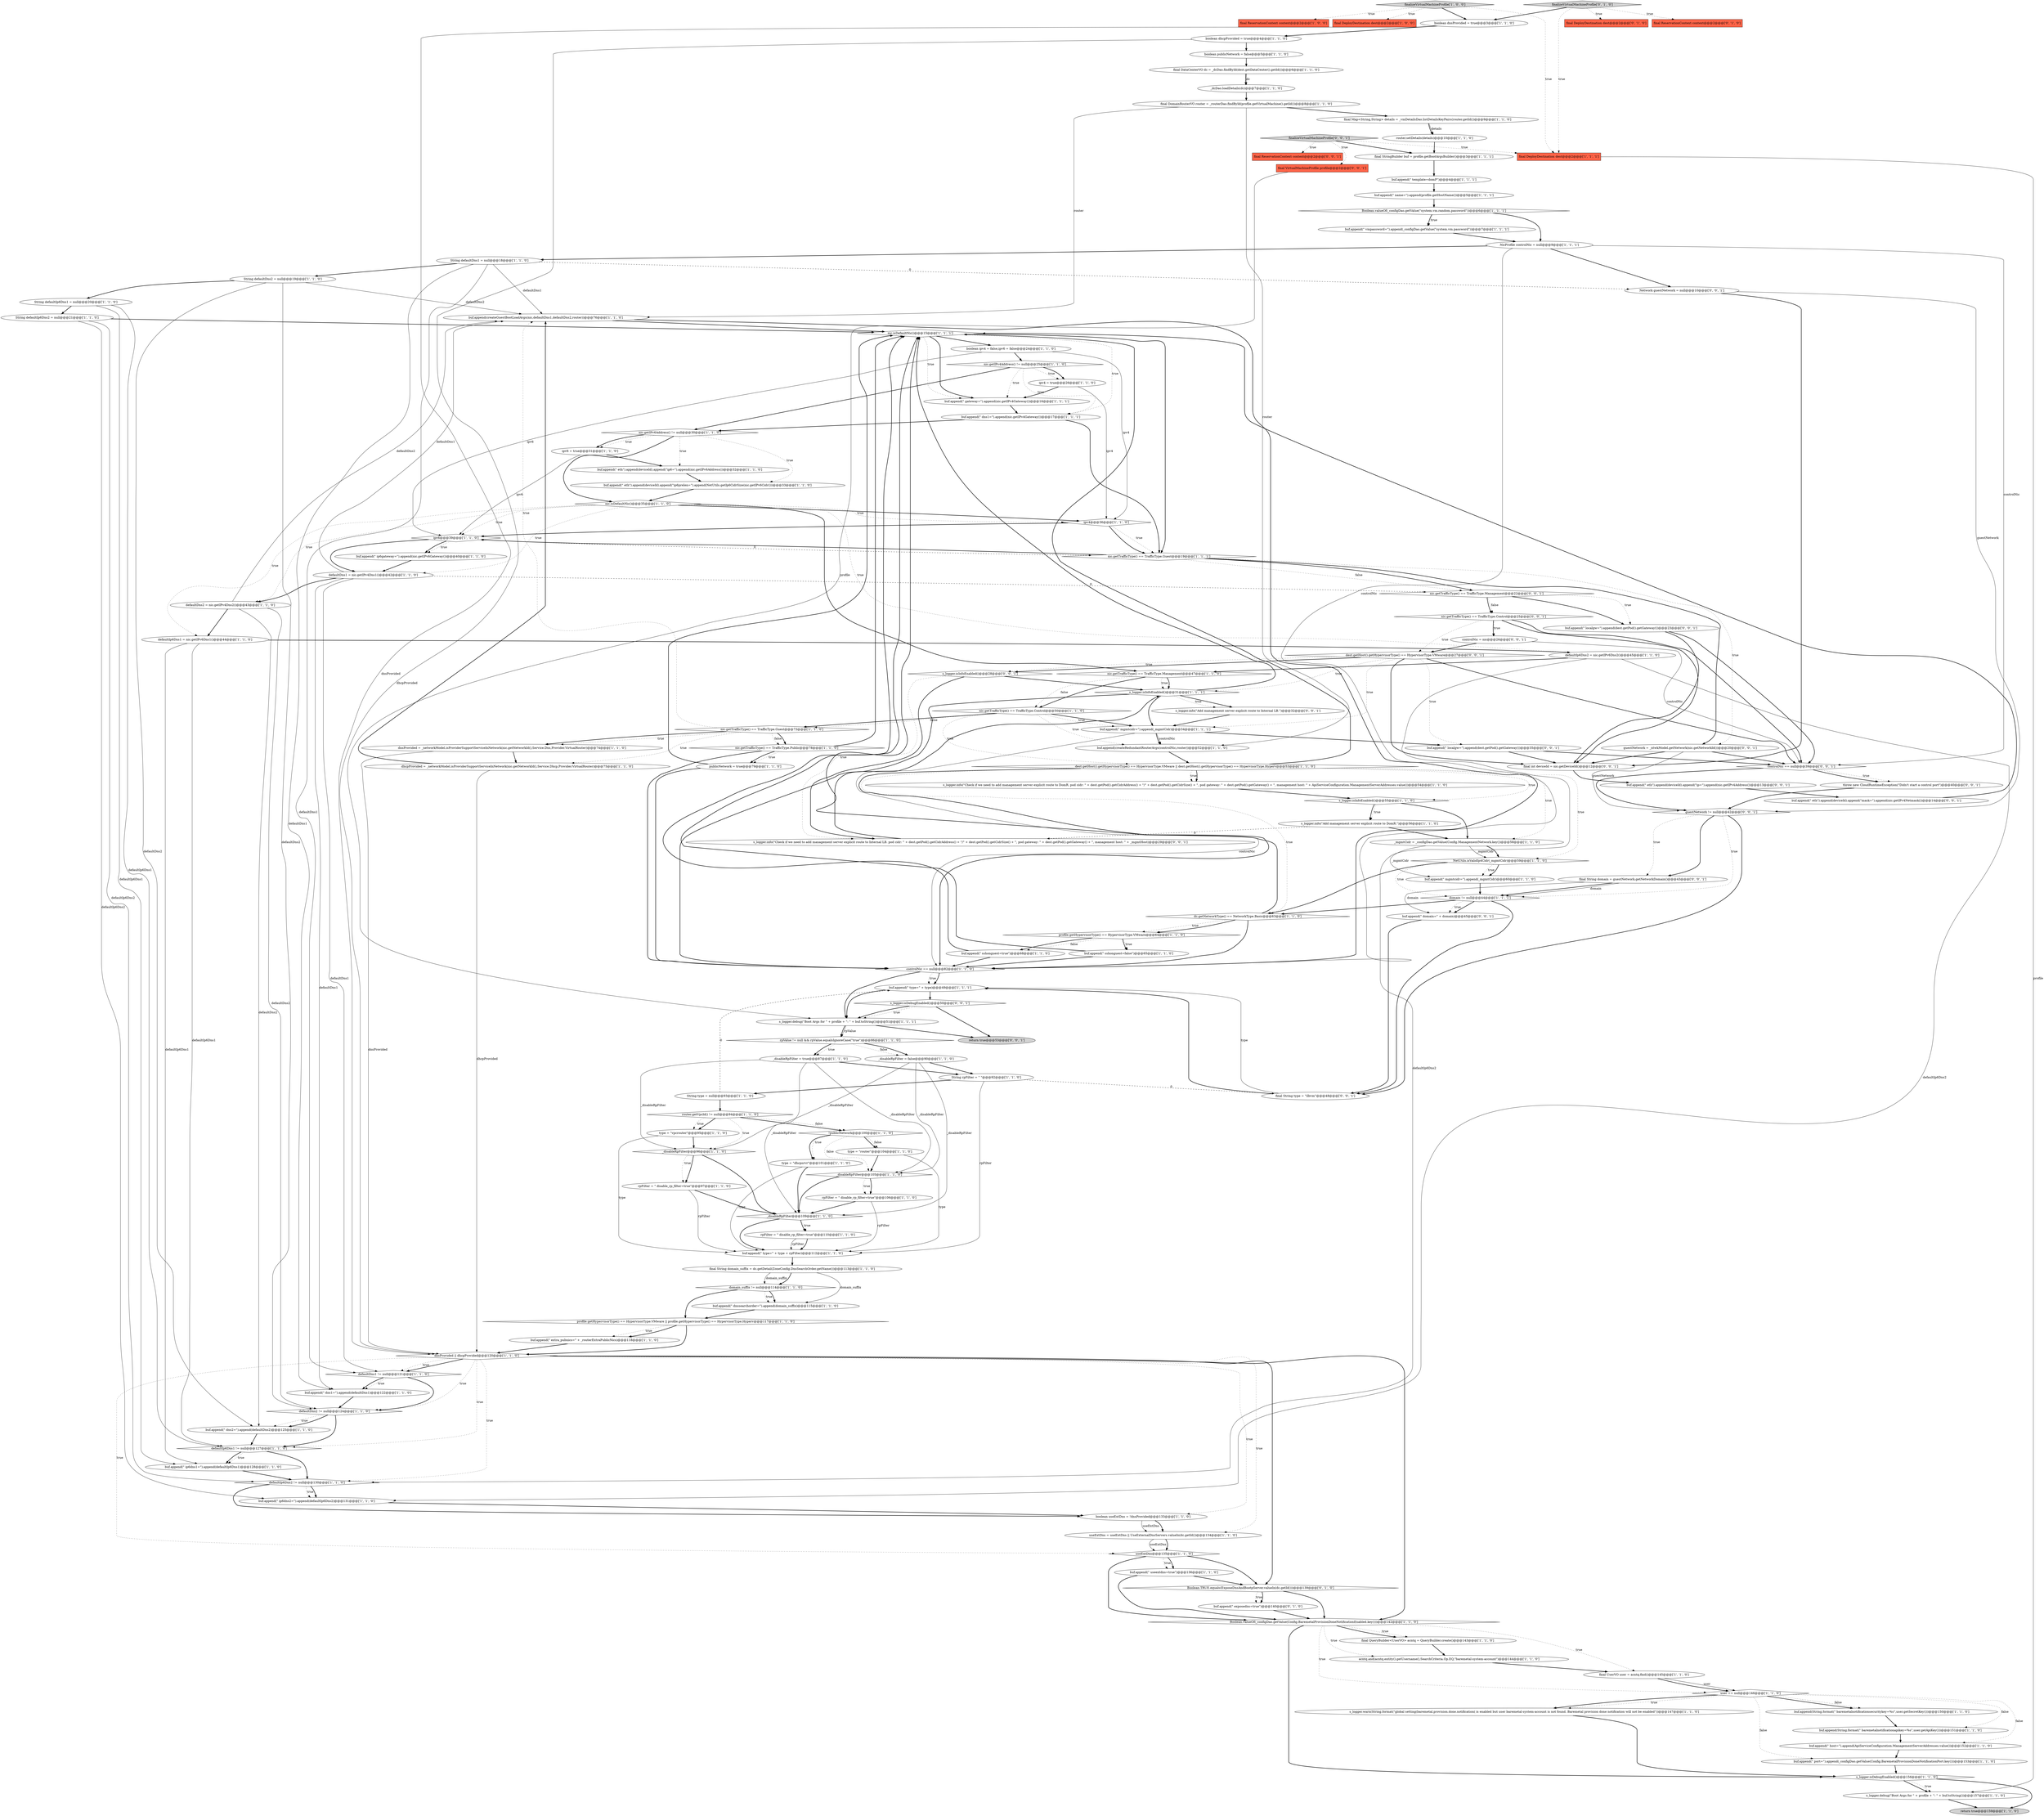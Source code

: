 digraph {
97 [style = filled, label = "type = \"vpcrouter\"@@@95@@@['1', '1', '0']", fillcolor = white, shape = ellipse image = "AAA0AAABBB1BBB"];
127 [style = filled, label = "final String domain = guestNetwork.getNetworkDomain()@@@43@@@['0', '0', '1']", fillcolor = white, shape = ellipse image = "AAA0AAABBB3BBB"];
30 [style = filled, label = "buf.append(\" dns2=\").append(defaultDns2)@@@125@@@['1', '1', '0']", fillcolor = white, shape = ellipse image = "AAA0AAABBB1BBB"];
81 [style = filled, label = "nic.isDefaultNic()@@@35@@@['1', '1', '0']", fillcolor = white, shape = diamond image = "AAA0AAABBB1BBB"];
74 [style = filled, label = "type = \"dhcpsrvr\"@@@101@@@['1', '1', '0']", fillcolor = white, shape = ellipse image = "AAA0AAABBB1BBB"];
67 [style = filled, label = "buf.append(\" dns1=\").append(defaultDns1)@@@122@@@['1', '1', '0']", fillcolor = white, shape = ellipse image = "AAA0AAABBB1BBB"];
129 [style = filled, label = "final VirtualMachineProfile profile@@@2@@@['0', '0', '1']", fillcolor = tomato, shape = box image = "AAA0AAABBB3BBB"];
46 [style = filled, label = "rpValue != null && rpValue.equalsIgnoreCase(\"true\")@@@86@@@['1', '1', '0']", fillcolor = white, shape = diamond image = "AAA0AAABBB1BBB"];
33 [style = filled, label = "_disableRpFilter@@@105@@@['1', '1', '0']", fillcolor = white, shape = diamond image = "AAA0AAABBB1BBB"];
86 [style = filled, label = "defaultDns2 = nic.getIPv4Dns2()@@@43@@@['1', '1', '0']", fillcolor = white, shape = ellipse image = "AAA0AAABBB1BBB"];
73 [style = filled, label = "boolean ipv4 = false,ipv6 = false@@@24@@@['1', '1', '0']", fillcolor = white, shape = ellipse image = "AAA0AAABBB1BBB"];
85 [style = filled, label = "useExtDns = useExtDns || UseExternalDnsServers.valueIn(dc.getId())@@@134@@@['1', '1', '0']", fillcolor = white, shape = ellipse image = "AAA0AAABBB1BBB"];
92 [style = filled, label = "useExtDns@@@135@@@['1', '1', '0']", fillcolor = white, shape = diamond image = "AAA0AAABBB1BBB"];
107 [style = filled, label = "defaultIp6Dns1 = nic.getIPv6Dns1()@@@44@@@['1', '1', '0']", fillcolor = white, shape = ellipse image = "AAA0AAABBB1BBB"];
88 [style = filled, label = "nic.getTrafficType() == TrafficType.Public@@@78@@@['1', '1', '0']", fillcolor = white, shape = diamond image = "AAA0AAABBB1BBB"];
128 [style = filled, label = "buf.append(\" eth\").append(deviceId).append(\"mask=\").append(nic.getIPv4Netmask())@@@14@@@['0', '0', '1']", fillcolor = white, shape = ellipse image = "AAA0AAABBB3BBB"];
36 [style = filled, label = "profile.getHypervisorType() == HypervisorType.VMware@@@64@@@['1', '1', '0']", fillcolor = white, shape = diamond image = "AAA0AAABBB1BBB"];
115 [style = filled, label = "final DeployDestination dest@@@2@@@['0', '1', '0']", fillcolor = tomato, shape = box image = "AAA0AAABBB2BBB"];
79 [style = filled, label = "user == null@@@146@@@['1', '1', '0']", fillcolor = white, shape = diamond image = "AAA0AAABBB1BBB"];
87 [style = filled, label = "controlNic == null@@@82@@@['1', '1', '0']", fillcolor = white, shape = diamond image = "AAA0AAABBB1BBB"];
48 [style = filled, label = "final UserVO user = acntq.find()@@@145@@@['1', '1', '0']", fillcolor = white, shape = ellipse image = "AAA0AAABBB1BBB"];
82 [style = filled, label = "String defaultDns1 = null@@@18@@@['1', '1', '0']", fillcolor = white, shape = ellipse image = "AAA0AAABBB1BBB"];
144 [style = filled, label = "guestNetwork = _ntwkModel.getNetwork(nic.getNetworkId())@@@20@@@['0', '0', '1']", fillcolor = white, shape = ellipse image = "AAA0AAABBB3BBB"];
101 [style = filled, label = "s_logger.isInfoEnabled()@@@31@@@['1', '1', '1']", fillcolor = white, shape = diamond image = "AAA0AAABBB1BBB"];
31 [style = filled, label = "finalizeVirtualMachineProfile['1', '0', '0']", fillcolor = lightgray, shape = diamond image = "AAA0AAABBB1BBB"];
15 [style = filled, label = "dhcpProvided = _networkModel.isProviderSupportServiceInNetwork(nic.getNetworkId(),Service.Dhcp,Provider.VirtualRouter)@@@75@@@['1', '1', '0']", fillcolor = white, shape = ellipse image = "AAA0AAABBB1BBB"];
13 [style = filled, label = "String rpFilter = \" \"@@@92@@@['1', '1', '0']", fillcolor = white, shape = ellipse image = "AAA0AAABBB1BBB"];
135 [style = filled, label = "return true@@@53@@@['0', '0', '1']", fillcolor = lightgray, shape = ellipse image = "AAA0AAABBB3BBB"];
126 [style = filled, label = "final String type = \"ilbvm\"@@@48@@@['0', '0', '1']", fillcolor = white, shape = ellipse image = "AAA0AAABBB3BBB"];
64 [style = filled, label = "nic.isDefaultNic()@@@15@@@['1', '1', '1']", fillcolor = white, shape = diamond image = "AAA0AAABBB1BBB"];
102 [style = filled, label = "router.getVpcId() != null@@@94@@@['1', '1', '0']", fillcolor = white, shape = diamond image = "AAA0AAABBB1BBB"];
125 [style = filled, label = "buf.append(\" domain=\" + domain)@@@45@@@['0', '0', '1']", fillcolor = white, shape = ellipse image = "AAA0AAABBB3BBB"];
47 [style = filled, label = "domain_suffix != null@@@114@@@['1', '1', '0']", fillcolor = white, shape = diamond image = "AAA0AAABBB1BBB"];
143 [style = filled, label = "finalizeVirtualMachineProfile['0', '0', '1']", fillcolor = lightgray, shape = diamond image = "AAA0AAABBB3BBB"];
14 [style = filled, label = "dc.getNetworkType() == NetworkType.Basic@@@63@@@['1', '1', '0']", fillcolor = white, shape = diamond image = "AAA0AAABBB1BBB"];
18 [style = filled, label = "buf.append(\" eth\").append(deviceId).append(\"ip6prelen=\").append(NetUtils.getIp6CidrSize(nic.getIPv6Cidr()))@@@33@@@['1', '1', '0']", fillcolor = white, shape = ellipse image = "AAA0AAABBB1BBB"];
25 [style = filled, label = "rpFilter = \" disable_rp_filter=true\"@@@110@@@['1', '1', '0']", fillcolor = white, shape = ellipse image = "AAA0AAABBB1BBB"];
139 [style = filled, label = "s_logger.isInfoEnabled()@@@28@@@['0', '0', '1']", fillcolor = white, shape = diamond image = "AAA0AAABBB3BBB"];
142 [style = filled, label = "s_logger.isDebugEnabled()@@@50@@@['0', '0', '1']", fillcolor = white, shape = diamond image = "AAA0AAABBB3BBB"];
71 [style = filled, label = "profile.getHypervisorType() == HypervisorType.VMware || profile.getHypervisorType() == HypervisorType.Hyperv@@@117@@@['1', '1', '0']", fillcolor = white, shape = diamond image = "AAA0AAABBB1BBB"];
34 [style = filled, label = "buf.append(\" port=\").append(_configDao.getValue(Config.BaremetalProvisionDoneNotificationPort.key()))@@@153@@@['1', '1', '0']", fillcolor = white, shape = ellipse image = "AAA0AAABBB1BBB"];
123 [style = filled, label = "guestNetwork != null@@@42@@@['0', '0', '1']", fillcolor = white, shape = diamond image = "AAA0AAABBB3BBB"];
8 [style = filled, label = "router.setDetails(details)@@@10@@@['1', '1', '0']", fillcolor = white, shape = ellipse image = "AAA0AAABBB1BBB"];
116 [style = filled, label = "buf.append(\" exposedns=true\")@@@140@@@['0', '1', '0']", fillcolor = white, shape = ellipse image = "AAA1AAABBB2BBB"];
93 [style = filled, label = "final DataCenterVO dc = _dcDao.findById(dest.getDataCenter().getId())@@@6@@@['1', '1', '0']", fillcolor = white, shape = ellipse image = "AAA0AAABBB1BBB"];
100 [style = filled, label = "buf.append(\" host=\").append(ApiServiceConfiguration.ManagementServerAddresses.value())@@@152@@@['1', '1', '0']", fillcolor = white, shape = ellipse image = "AAA0AAABBB1BBB"];
16 [style = filled, label = "defaultDns1 != null@@@121@@@['1', '1', '0']", fillcolor = white, shape = diamond image = "AAA0AAABBB1BBB"];
70 [style = filled, label = "final DeployDestination dest@@@2@@@['1', '0', '0']", fillcolor = tomato, shape = box image = "AAA0AAABBB1BBB"];
0 [style = filled, label = "s_logger.isDebugEnabled()@@@156@@@['1', '1', '0']", fillcolor = white, shape = diamond image = "AAA0AAABBB1BBB"];
122 [style = filled, label = "final ReservationContext context@@@2@@@['0', '0', '1']", fillcolor = tomato, shape = box image = "AAA0AAABBB3BBB"];
11 [style = filled, label = "Boolean.valueOf(_configDao.getValue(\"system.vm.random.password\"))@@@6@@@['1', '1', '1']", fillcolor = white, shape = diamond image = "AAA0AAABBB1BBB"];
76 [style = filled, label = "NicProfile controlNic = null@@@9@@@['1', '1', '1']", fillcolor = white, shape = ellipse image = "AAA0AAABBB1BBB"];
133 [style = filled, label = "buf.append(\" eth\").append(deviceId).append(\"ip=\").append(nic.getIPv4Address())@@@13@@@['0', '0', '1']", fillcolor = white, shape = ellipse image = "AAA0AAABBB3BBB"];
3 [style = filled, label = "buf.append(String.format(\" baremetalnotificationapikey=%s\",user.getApiKey()))@@@151@@@['1', '1', '0']", fillcolor = white, shape = ellipse image = "AAA0AAABBB1BBB"];
68 [style = filled, label = "buf.append(\" type=\" + type)@@@49@@@['1', '1', '1']", fillcolor = white, shape = ellipse image = "AAA0AAABBB1BBB"];
109 [style = filled, label = "final ReservationContext context@@@2@@@['1', '0', '0']", fillcolor = tomato, shape = box image = "AAA0AAABBB1BBB"];
42 [style = filled, label = "nic.getTrafficType() == TrafficType.Guest@@@19@@@['1', '1', '1']", fillcolor = white, shape = diamond image = "AAA0AAABBB1BBB"];
52 [style = filled, label = "buf.append(\" gateway=\").append(nic.getIPv4Gateway())@@@16@@@['1', '1', '1']", fillcolor = white, shape = ellipse image = "AAA0AAABBB1BBB"];
94 [style = filled, label = "buf.append(\" eth\").append(deviceId).append(\"ip6=\").append(nic.getIPv6Address())@@@32@@@['1', '1', '0']", fillcolor = white, shape = ellipse image = "AAA0AAABBB1BBB"];
61 [style = filled, label = "final Map<String,String> details = _vmDetailsDao.listDetailsKeyPairs(router.getId())@@@9@@@['1', '1', '0']", fillcolor = white, shape = ellipse image = "AAA0AAABBB1BBB"];
59 [style = filled, label = "buf.append(\" template=domP\")@@@4@@@['1', '1', '1']", fillcolor = white, shape = ellipse image = "AAA0AAABBB1BBB"];
91 [style = filled, label = "final StringBuilder buf = profile.getBootArgsBuilder()@@@3@@@['1', '1', '1']", fillcolor = white, shape = ellipse image = "AAA0AAABBB1BBB"];
1 [style = filled, label = "return true@@@159@@@['1', '1', '0']", fillcolor = lightgray, shape = ellipse image = "AAA0AAABBB1BBB"];
69 [style = filled, label = "s_logger.debug(\"Boot Args for \" + profile + \": \" + buf.toString())@@@51@@@['1', '1', '1']", fillcolor = white, shape = ellipse image = "AAA0AAABBB1BBB"];
39 [style = filled, label = "buf.append(\" ip6dns1=\").append(defaultIp6Dns1)@@@128@@@['1', '1', '0']", fillcolor = white, shape = ellipse image = "AAA0AAABBB1BBB"];
51 [style = filled, label = "nic.getTrafficType() == TrafficType.Guest@@@73@@@['1', '1', '0']", fillcolor = white, shape = diamond image = "AAA0AAABBB1BBB"];
83 [style = filled, label = "rpFilter = \" disable_rp_filter=true\"@@@97@@@['1', '1', '0']", fillcolor = white, shape = ellipse image = "AAA0AAABBB1BBB"];
19 [style = filled, label = "buf.append(\" mgmtcidr=\").append(_mgmtCidr)@@@60@@@['1', '1', '0']", fillcolor = white, shape = ellipse image = "AAA0AAABBB1BBB"];
9 [style = filled, label = "buf.append(createGuestBootLoadArgs(nic,defaultDns1,defaultDns2,router))@@@76@@@['1', '1', '0']", fillcolor = white, shape = ellipse image = "AAA0AAABBB1BBB"];
37 [style = filled, label = "_dcDao.loadDetails(dc)@@@7@@@['1', '1', '0']", fillcolor = white, shape = ellipse image = "AAA0AAABBB1BBB"];
57 [style = filled, label = "nic.getIPv6Address() != null@@@30@@@['1', '1', '0']", fillcolor = white, shape = diamond image = "AAA0AAABBB1BBB"];
131 [style = filled, label = "final int deviceId = nic.getDeviceId()@@@12@@@['0', '0', '1']", fillcolor = white, shape = ellipse image = "AAA0AAABBB3BBB"];
84 [style = filled, label = "buf.append(\" type=\" + type + rpFilter)@@@112@@@['1', '1', '0']", fillcolor = white, shape = ellipse image = "AAA0AAABBB1BBB"];
119 [style = filled, label = "finalizeVirtualMachineProfile['0', '1', '0']", fillcolor = lightgray, shape = diamond image = "AAA0AAABBB2BBB"];
63 [style = filled, label = "buf.append(createRedundantRouterArgs(controlNic,router))@@@52@@@['1', '1', '0']", fillcolor = white, shape = ellipse image = "AAA0AAABBB1BBB"];
58 [style = filled, label = "NetUtils.isValidIp4Cidr(_mgmtCidr)@@@59@@@['1', '1', '0']", fillcolor = white, shape = diamond image = "AAA0AAABBB1BBB"];
23 [style = filled, label = "String defaultIp6Dns1 = null@@@20@@@['1', '1', '0']", fillcolor = white, shape = ellipse image = "AAA0AAABBB1BBB"];
49 [style = filled, label = "dnsProvided = _networkModel.isProviderSupportServiceInNetwork(nic.getNetworkId(),Service.Dns,Provider.VirtualRouter)@@@74@@@['1', '1', '0']", fillcolor = white, shape = ellipse image = "AAA0AAABBB1BBB"];
2 [style = filled, label = "ipv4 = true@@@26@@@['1', '1', '0']", fillcolor = white, shape = ellipse image = "AAA0AAABBB1BBB"];
99 [style = filled, label = "boolean dhcpProvided = true@@@4@@@['1', '1', '0']", fillcolor = white, shape = ellipse image = "AAA0AAABBB1BBB"];
111 [style = filled, label = "final String domain_suffix = dc.getDetail(ZoneConfig.DnsSearchOrder.getName())@@@113@@@['1', '1', '0']", fillcolor = white, shape = ellipse image = "AAA0AAABBB1BBB"];
55 [style = filled, label = "defaultDns1 = nic.getIPv4Dns1()@@@42@@@['1', '1', '0']", fillcolor = white, shape = ellipse image = "AAA0AAABBB1BBB"];
12 [style = filled, label = "buf.append(\" dns1=\").append(nic.getIPv4Gateway())@@@17@@@['1', '1', '1']", fillcolor = white, shape = ellipse image = "AAA0AAABBB1BBB"];
29 [style = filled, label = "dnsProvided || dhcpProvided@@@120@@@['1', '1', '0']", fillcolor = white, shape = diamond image = "AAA0AAABBB1BBB"];
40 [style = filled, label = "defaultDns2 != null@@@124@@@['1', '1', '0']", fillcolor = white, shape = diamond image = "AAA0AAABBB1BBB"];
140 [style = filled, label = "buf.append(\" localgw=\").append(dest.getPod().getGateway())@@@35@@@['0', '0', '1']", fillcolor = white, shape = ellipse image = "AAA0AAABBB3BBB"];
7 [style = filled, label = "nic.getTrafficType() == TrafficType.Management@@@47@@@['1', '1', '0']", fillcolor = white, shape = diamond image = "AAA0AAABBB1BBB"];
66 [style = filled, label = "ipv6@@@39@@@['1', '1', '0']", fillcolor = white, shape = diamond image = "AAA0AAABBB1BBB"];
22 [style = filled, label = "boolean dnsProvided = true@@@3@@@['1', '1', '0']", fillcolor = white, shape = ellipse image = "AAA0AAABBB1BBB"];
103 [style = filled, label = "buf.append(\" name=\").append(profile.getHostName())@@@5@@@['1', '1', '1']", fillcolor = white, shape = ellipse image = "AAA0AAABBB1BBB"];
54 [style = filled, label = "buf.append(\" dnssearchorder=\").append(domain_suffix)@@@115@@@['1', '1', '0']", fillcolor = white, shape = ellipse image = "AAA0AAABBB1BBB"];
110 [style = filled, label = "final DeployDestination dest@@@2@@@['1', '1', '1']", fillcolor = tomato, shape = box image = "AAA0AAABBB1BBB"];
114 [style = filled, label = "acntq.and(acntq.entity().getUsername(),SearchCriteria.Op.EQ,\"baremetal-system-account\")@@@144@@@['1', '1', '0']", fillcolor = white, shape = ellipse image = "AAA0AAABBB1BBB"];
80 [style = filled, label = "defaultIp6Dns2 = nic.getIPv6Dns2()@@@45@@@['1', '1', '0']", fillcolor = white, shape = ellipse image = "AAA0AAABBB1BBB"];
132 [style = filled, label = "s_logger.info(\"Check if we need to add management server explicit route to Internal LB. pod cidr: \" + dest.getPod().getCidrAddress() + \"/\" + dest.getPod().getCidrSize() + \", pod gateway: \" + dest.getPod().getGateway() + \", management host: \" + _mgmtHost)@@@29@@@['0', '0', '1']", fillcolor = white, shape = ellipse image = "AAA0AAABBB3BBB"];
6 [style = filled, label = "s_logger.debug(\"Boot Args for \" + profile + \": \" + buf.toString())@@@157@@@['1', '1', '0']", fillcolor = white, shape = ellipse image = "AAA0AAABBB1BBB"];
45 [style = filled, label = "buf.append(\" extra_pubnics=\" + _routerExtraPublicNics)@@@118@@@['1', '1', '0']", fillcolor = white, shape = ellipse image = "AAA0AAABBB1BBB"];
138 [style = filled, label = "throw new CloudRuntimeException(\"Didn't start a control port\")@@@40@@@['0', '0', '1']", fillcolor = white, shape = ellipse image = "AAA0AAABBB3BBB"];
120 [style = filled, label = "buf.append(\" localgw=\").append(dest.getPod().getGateway())@@@23@@@['0', '0', '1']", fillcolor = white, shape = ellipse image = "AAA0AAABBB3BBB"];
124 [style = filled, label = "controlNic == null@@@39@@@['0', '0', '1']", fillcolor = white, shape = diamond image = "AAA0AAABBB3BBB"];
112 [style = filled, label = "s_logger.isInfoEnabled()@@@55@@@['1', '1', '0']", fillcolor = white, shape = diamond image = "AAA0AAABBB1BBB"];
53 [style = filled, label = "String type = null@@@93@@@['1', '1', '0']", fillcolor = white, shape = ellipse image = "AAA0AAABBB1BBB"];
90 [style = filled, label = "final QueryBuilder<UserVO> acntq = QueryBuilder.create()@@@143@@@['1', '1', '0']", fillcolor = white, shape = ellipse image = "AAA0AAABBB1BBB"];
28 [style = filled, label = "nic.getIPv4Address() != null@@@25@@@['1', '1', '0']", fillcolor = white, shape = diamond image = "AAA0AAABBB1BBB"];
104 [style = filled, label = "s_logger.info(\"Check if we need to add management server explicit route to DomR. pod cidr: \" + dest.getPod().getCidrAddress() + \"/\" + dest.getPod().getCidrSize() + \", pod gateway: \" + dest.getPod().getGateway() + \", management host: \" + ApiServiceConfiguration.ManagementServerAddresses.value())@@@54@@@['1', '1', '0']", fillcolor = white, shape = ellipse image = "AAA0AAABBB1BBB"];
43 [style = filled, label = "ipv6 = true@@@31@@@['1', '1', '0']", fillcolor = white, shape = ellipse image = "AAA0AAABBB1BBB"];
89 [style = filled, label = "buf.append(\" mgmtcidr=\").append(_mgmtCidr)@@@34@@@['1', '1', '1']", fillcolor = white, shape = ellipse image = "AAA0AAABBB1BBB"];
24 [style = filled, label = "_disableRpFilter = true@@@87@@@['1', '1', '0']", fillcolor = white, shape = ellipse image = "AAA0AAABBB1BBB"];
72 [style = filled, label = "buf.append(\" sshonguest=false\")@@@65@@@['1', '1', '0']", fillcolor = white, shape = ellipse image = "AAA0AAABBB1BBB"];
44 [style = filled, label = "_disableRpFilter@@@96@@@['1', '1', '0']", fillcolor = white, shape = diamond image = "AAA0AAABBB1BBB"];
106 [style = filled, label = "_disableRpFilter@@@109@@@['1', '1', '0']", fillcolor = white, shape = diamond image = "AAA0AAABBB1BBB"];
60 [style = filled, label = "buf.append(\" ip6dns2=\").append(defaultIp6Dns2)@@@131@@@['1', '1', '0']", fillcolor = white, shape = ellipse image = "AAA0AAABBB1BBB"];
10 [style = filled, label = "boolean publicNetwork = false@@@5@@@['1', '1', '0']", fillcolor = white, shape = ellipse image = "AAA0AAABBB1BBB"];
77 [style = filled, label = "boolean useExtDns = !dnsProvided@@@133@@@['1', '1', '0']", fillcolor = white, shape = ellipse image = "AAA0AAABBB1BBB"];
121 [style = filled, label = "s_logger.info(\"Add management server explicit route to Internal LB.\")@@@32@@@['0', '0', '1']", fillcolor = white, shape = ellipse image = "AAA0AAABBB3BBB"];
50 [style = filled, label = "s_logger.warn(String.format(\"global setting(baremetal.provision.done.notification( is enabled but user baremetal-system-account is not found. Baremetal provision done notification will not be enabled\"))@@@147@@@['1', '1', '0']", fillcolor = white, shape = ellipse image = "AAA0AAABBB1BBB"];
95 [style = filled, label = "nic.getTrafficType() == TrafficType.Control@@@50@@@['1', '1', '0']", fillcolor = white, shape = diamond image = "AAA0AAABBB1BBB"];
21 [style = filled, label = "_mgmtCidr = _configDao.getValue(Config.ManagementNetwork.key())@@@58@@@['1', '1', '0']", fillcolor = white, shape = ellipse image = "AAA0AAABBB1BBB"];
108 [style = filled, label = "String defaultDns2 = null@@@19@@@['1', '1', '0']", fillcolor = white, shape = ellipse image = "AAA0AAABBB1BBB"];
62 [style = filled, label = "publicNetwork = true@@@79@@@['1', '1', '0']", fillcolor = white, shape = ellipse image = "AAA0AAABBB1BBB"];
75 [style = filled, label = "!publicNetwork@@@100@@@['1', '1', '0']", fillcolor = white, shape = diamond image = "AAA0AAABBB1BBB"];
41 [style = filled, label = "buf.append(\" vmpassword=\").append(_configDao.getValue(\"system.vm.password\"))@@@7@@@['1', '1', '1']", fillcolor = white, shape = ellipse image = "AAA0AAABBB1BBB"];
96 [style = filled, label = "dest.getHost().getHypervisorType() == HypervisorType.VMware || dest.getHost().getHypervisorType() == HypervisorType.Hyperv@@@53@@@['1', '1', '0']", fillcolor = white, shape = diamond image = "AAA0AAABBB1BBB"];
35 [style = filled, label = "domain != null@@@44@@@['1', '1', '1']", fillcolor = white, shape = diamond image = "AAA0AAABBB1BBB"];
137 [style = filled, label = "dest.getHost().getHypervisorType() == HypervisorType.VMware@@@27@@@['0', '0', '1']", fillcolor = white, shape = diamond image = "AAA0AAABBB3BBB"];
113 [style = filled, label = "_disableRpFilter = false@@@90@@@['1', '1', '0']", fillcolor = white, shape = ellipse image = "AAA0AAABBB1BBB"];
27 [style = filled, label = "String defaultIp6Dns2 = null@@@21@@@['1', '1', '0']", fillcolor = white, shape = ellipse image = "AAA0AAABBB1BBB"];
38 [style = filled, label = "type = \"router\"@@@104@@@['1', '1', '0']", fillcolor = white, shape = ellipse image = "AAA0AAABBB1BBB"];
78 [style = filled, label = "defaultIp6Dns2 != null@@@130@@@['1', '1', '0']", fillcolor = white, shape = diamond image = "AAA0AAABBB1BBB"];
4 [style = filled, label = "s_logger.info(\"Add management server explicit route to DomR.\")@@@56@@@['1', '1', '0']", fillcolor = white, shape = ellipse image = "AAA0AAABBB1BBB"];
32 [style = filled, label = "defaultIp6Dns1 != null@@@127@@@['1', '1', '0']", fillcolor = white, shape = diamond image = "AAA0AAABBB1BBB"];
134 [style = filled, label = "controlNic = nic@@@26@@@['0', '0', '1']", fillcolor = white, shape = ellipse image = "AAA0AAABBB3BBB"];
117 [style = filled, label = "final ReservationContext context@@@2@@@['0', '1', '0']", fillcolor = tomato, shape = box image = "AAA0AAABBB2BBB"];
141 [style = filled, label = "Network guestNetwork = null@@@10@@@['0', '0', '1']", fillcolor = white, shape = ellipse image = "AAA0AAABBB3BBB"];
118 [style = filled, label = "Boolean.TRUE.equals(ExposeDnsAndBootpServer.valueIn(dc.getId()))@@@139@@@['0', '1', '0']", fillcolor = white, shape = diamond image = "AAA1AAABBB2BBB"];
5 [style = filled, label = "buf.append(\" sshonguest=true\")@@@68@@@['1', '1', '0']", fillcolor = white, shape = ellipse image = "AAA0AAABBB1BBB"];
65 [style = filled, label = "ipv4@@@36@@@['1', '1', '0']", fillcolor = white, shape = diamond image = "AAA0AAABBB1BBB"];
26 [style = filled, label = "buf.append(\" useextdns=true\")@@@136@@@['1', '1', '0']", fillcolor = white, shape = ellipse image = "AAA0AAABBB1BBB"];
136 [style = filled, label = "nic.getTrafficType() == TrafficType.Control@@@25@@@['0', '0', '1']", fillcolor = white, shape = diamond image = "AAA0AAABBB3BBB"];
98 [style = filled, label = "Boolean.valueOf(_configDao.getValue(Config.BaremetalProvisionDoneNotificationEnabled.key()))@@@142@@@['1', '1', '0']", fillcolor = white, shape = diamond image = "AAA0AAABBB1BBB"];
17 [style = filled, label = "final DomainRouterVO router = _routerDao.findById(profile.getVirtualMachine().getId())@@@8@@@['1', '1', '0']", fillcolor = white, shape = ellipse image = "AAA0AAABBB1BBB"];
56 [style = filled, label = "buf.append(String.format(\" baremetalnotificationsecuritykey=%s\",user.getSecretKey()))@@@150@@@['1', '1', '0']", fillcolor = white, shape = ellipse image = "AAA0AAABBB1BBB"];
105 [style = filled, label = "buf.append(\" ip6gateway=\").append(nic.getIPv6Gateway())@@@40@@@['1', '1', '0']", fillcolor = white, shape = ellipse image = "AAA0AAABBB1BBB"];
130 [style = filled, label = "nic.getTrafficType() == TrafficType.Management@@@22@@@['0', '0', '1']", fillcolor = white, shape = diamond image = "AAA0AAABBB3BBB"];
20 [style = filled, label = "rpFilter = \" disable_rp_filter=true\"@@@106@@@['1', '1', '0']", fillcolor = white, shape = ellipse image = "AAA0AAABBB1BBB"];
50->0 [style = bold, label=""];
36->72 [style = bold, label=""];
29->32 [style = dotted, label="true"];
25->84 [style = bold, label=""];
49->29 [style = solid, label="dnsProvided"];
106->84 [style = bold, label=""];
98->0 [style = bold, label=""];
81->66 [style = dotted, label="true"];
95->89 [style = bold, label=""];
54->71 [style = bold, label=""];
8->91 [style = bold, label=""];
130->120 [style = dotted, label="true"];
101->121 [style = bold, label=""];
28->12 [style = dotted, label="true"];
55->67 [style = solid, label="defaultDns1"];
3->100 [style = bold, label=""];
127->125 [style = solid, label="domain"];
64->52 [style = bold, label=""];
58->19 [style = dotted, label="true"];
107->32 [style = solid, label="defaultIp6Dns1"];
139->132 [style = dotted, label="true"];
87->68 [style = bold, label=""];
31->110 [style = dotted, label="true"];
101->89 [style = bold, label=""];
27->60 [style = solid, label="defaultIp6Dns2"];
55->130 [style = dashed, label="0"];
46->113 [style = dotted, label="false"];
136->124 [style = bold, label=""];
71->29 [style = bold, label=""];
31->22 [style = bold, label=""];
33->20 [style = bold, label=""];
85->92 [style = bold, label=""];
74->106 [style = bold, label=""];
28->52 [style = dotted, label="true"];
36->72 [style = dotted, label="true"];
51->15 [style = dotted, label="true"];
38->84 [style = solid, label="type"];
23->32 [style = solid, label="defaultIp6Dns1"];
82->9 [style = solid, label="defaultDns1"];
29->92 [style = dotted, label="true"];
58->19 [style = bold, label=""];
35->126 [style = bold, label=""];
44->83 [style = dotted, label="true"];
80->60 [style = solid, label="defaultIp6Dns2"];
18->81 [style = bold, label=""];
67->40 [style = bold, label=""];
136->134 [style = dotted, label="true"];
11->41 [style = dotted, label="true"];
95->51 [style = bold, label=""];
76->141 [style = bold, label=""];
19->35 [style = bold, label=""];
88->62 [style = dotted, label="true"];
99->29 [style = solid, label="dhcpProvided"];
5->64 [style = bold, label=""];
136->131 [style = bold, label=""];
98->48 [style = dotted, label="true"];
31->70 [style = dotted, label="true"];
101->87 [style = bold, label=""];
102->75 [style = bold, label=""];
94->18 [style = bold, label=""];
28->2 [style = dotted, label="true"];
141->131 [style = bold, label=""];
121->89 [style = bold, label=""];
36->5 [style = dotted, label="false"];
82->16 [style = solid, label="defaultDns1"];
29->98 [style = bold, label=""];
81->86 [style = dotted, label="true"];
82->67 [style = solid, label="defaultDns1"];
131->133 [style = bold, label=""];
69->135 [style = bold, label=""];
6->1 [style = bold, label=""];
28->2 [style = bold, label=""];
26->118 [style = bold, label=""];
134->124 [style = solid, label="controlNic"];
7->95 [style = bold, label=""];
35->125 [style = bold, label=""];
126->68 [style = solid, label="type"];
58->35 [style = dotted, label="true"];
88->62 [style = bold, label=""];
78->77 [style = bold, label=""];
51->88 [style = dotted, label="false"];
24->106 [style = solid, label="_disableRpFilter"];
102->97 [style = bold, label=""];
139->101 [style = bold, label=""];
58->14 [style = bold, label=""];
0->1 [style = bold, label=""];
92->26 [style = dotted, label="true"];
143->110 [style = dotted, label="true"];
124->123 [style = bold, label=""];
92->26 [style = bold, label=""];
108->9 [style = solid, label="defaultDns2"];
96->58 [style = dotted, label="true"];
89->87 [style = solid, label="controlNic"];
32->78 [style = bold, label=""];
80->78 [style = solid, label="defaultIp6Dns2"];
143->122 [style = dotted, label="true"];
144->123 [style = solid, label="guestNetwork"];
123->126 [style = bold, label=""];
53->68 [style = dashed, label="0"];
118->116 [style = dotted, label="true"];
16->67 [style = dotted, label="true"];
96->112 [style = dotted, label="true"];
64->12 [style = dotted, label="true"];
10->93 [style = bold, label=""];
9->87 [style = bold, label=""];
24->13 [style = bold, label=""];
0->6 [style = dotted, label="true"];
14->64 [style = bold, label=""];
107->39 [style = solid, label="defaultIp6Dns1"];
87->69 [style = bold, label=""];
136->134 [style = bold, label=""];
79->56 [style = bold, label=""];
98->90 [style = dotted, label="true"];
126->68 [style = bold, label=""];
137->139 [style = bold, label=""];
81->65 [style = bold, label=""];
83->84 [style = solid, label="rpFilter"];
61->8 [style = bold, label=""];
124->138 [style = dotted, label="true"];
85->92 [style = solid, label="useExtDns"];
42->144 [style = bold, label=""];
113->106 [style = solid, label="_disableRpFilter"];
130->136 [style = dotted, label="false"];
111->47 [style = solid, label="domain_suffix"];
65->42 [style = bold, label=""];
4->21 [style = bold, label=""];
140->131 [style = bold, label=""];
66->105 [style = dotted, label="true"];
105->55 [style = bold, label=""];
40->32 [style = bold, label=""];
86->30 [style = solid, label="defaultDns2"];
16->40 [style = bold, label=""];
15->9 [style = bold, label=""];
44->106 [style = bold, label=""];
95->51 [style = dotted, label="false"];
16->67 [style = bold, label=""];
75->74 [style = dotted, label="true"];
29->77 [style = dotted, label="true"];
98->79 [style = dotted, label="true"];
137->124 [style = bold, label=""];
144->124 [style = bold, label=""];
42->130 [style = dotted, label="false"];
20->84 [style = solid, label="rpFilter"];
89->63 [style = solid, label="controlNic"];
51->88 [style = bold, label=""];
90->114 [style = bold, label=""];
76->87 [style = solid, label="controlNic"];
108->23 [style = bold, label=""];
55->9 [style = solid, label="defaultDns1"];
102->44 [style = dotted, label="true"];
43->66 [style = solid, label="ipv6"];
98->114 [style = dotted, label="true"];
66->42 [style = dashed, label="0"];
9->64 [style = bold, label=""];
114->48 [style = bold, label=""];
75->33 [style = dotted, label="false"];
55->86 [style = bold, label=""];
111->54 [style = solid, label="domain_suffix"];
134->137 [style = bold, label=""];
23->39 [style = solid, label="defaultIp6Dns1"];
78->60 [style = dotted, label="true"];
83->106 [style = bold, label=""];
7->101 [style = bold, label=""];
29->16 [style = bold, label=""];
101->64 [style = bold, label=""];
47->54 [style = dotted, label="true"];
95->63 [style = dotted, label="true"];
142->69 [style = dotted, label="true"];
118->98 [style = bold, label=""];
127->35 [style = bold, label=""];
71->45 [style = dotted, label="true"];
57->43 [style = bold, label=""];
29->85 [style = dotted, label="true"];
72->87 [style = bold, label=""];
55->16 [style = solid, label="defaultDns1"];
13->126 [style = dashed, label="0"];
64->52 [style = dotted, label="true"];
89->63 [style = bold, label=""];
97->44 [style = bold, label=""];
64->73 [style = bold, label=""];
93->37 [style = bold, label=""];
17->61 [style = bold, label=""];
34->0 [style = bold, label=""];
130->120 [style = bold, label=""];
81->7 [style = bold, label=""];
21->58 [style = solid, label="_mgmtCidr"];
68->142 [style = bold, label=""];
65->42 [style = dotted, label="true"];
51->49 [style = dotted, label="true"];
127->35 [style = solid, label="domain"];
80->7 [style = bold, label=""];
124->138 [style = bold, label=""];
49->15 [style = bold, label=""];
79->100 [style = dotted, label="false"];
79->3 [style = dotted, label="false"];
5->87 [style = bold, label=""];
98->90 [style = bold, label=""];
4->132 [style = dashed, label="0"];
113->33 [style = solid, label="_disableRpFilter"];
69->46 [style = solid, label="rpValue"];
96->104 [style = dotted, label="true"];
71->45 [style = bold, label=""];
86->107 [style = bold, label=""];
20->106 [style = bold, label=""];
138->123 [style = bold, label=""];
37->17 [style = bold, label=""];
123->35 [style = dotted, label="true"];
7->101 [style = dotted, label="true"];
24->44 [style = solid, label="_disableRpFilter"];
82->141 [style = dashed, label="0"];
51->49 [style = bold, label=""];
61->8 [style = solid, label="details"];
120->124 [style = bold, label=""];
95->96 [style = dotted, label="true"];
33->20 [style = dotted, label="true"];
112->4 [style = bold, label=""];
119->117 [style = dotted, label="true"];
14->36 [style = dotted, label="true"];
111->47 [style = bold, label=""];
21->19 [style = solid, label="_mgmtCidr"];
28->57 [style = bold, label=""];
99->10 [style = bold, label=""];
21->58 [style = bold, label=""];
125->126 [style = bold, label=""];
39->78 [style = bold, label=""];
116->98 [style = bold, label=""];
56->3 [style = bold, label=""];
128->64 [style = bold, label=""];
48->79 [style = solid, label="user"];
86->9 [style = solid, label="defaultDns2"];
32->39 [style = dotted, label="true"];
33->106 [style = bold, label=""];
102->75 [style = dotted, label="false"];
15->29 [style = solid, label="dhcpProvided"];
24->33 [style = solid, label="_disableRpFilter"];
27->64 [style = bold, label=""];
108->40 [style = solid, label="defaultDns2"];
40->30 [style = dotted, label="true"];
103->11 [style = bold, label=""];
41->76 [style = bold, label=""];
82->108 [style = bold, label=""];
68->69 [style = bold, label=""];
7->95 [style = dotted, label="false"];
96->64 [style = bold, label=""];
139->132 [style = bold, label=""];
17->9 [style = solid, label="router"];
79->56 [style = dotted, label="false"];
137->89 [style = dotted, label="true"];
63->96 [style = bold, label=""];
97->84 [style = solid, label="type"];
22->29 [style = solid, label="dnsProvided"];
57->18 [style = dotted, label="true"];
17->63 [style = solid, label="router"];
112->4 [style = dotted, label="true"];
31->109 [style = dotted, label="true"];
143->91 [style = bold, label=""];
73->65 [style = solid, label="ipv4"];
95->89 [style = dotted, label="true"];
60->77 [style = bold, label=""];
140->124 [style = bold, label=""];
123->127 [style = bold, label=""];
44->83 [style = bold, label=""];
91->59 [style = bold, label=""];
26->98 [style = bold, label=""];
119->110 [style = dotted, label="true"];
32->39 [style = bold, label=""];
42->130 [style = bold, label=""];
29->78 [style = dotted, label="true"];
36->5 [style = bold, label=""];
78->60 [style = bold, label=""];
2->52 [style = bold, label=""];
112->21 [style = bold, label=""];
110->6 [style = solid, label="profile"];
87->68 [style = dotted, label="true"];
113->13 [style = bold, label=""];
118->116 [style = bold, label=""];
81->107 [style = dotted, label="true"];
88->87 [style = bold, label=""];
86->40 [style = solid, label="defaultDns2"];
13->53 [style = bold, label=""];
75->38 [style = bold, label=""];
79->50 [style = dotted, label="true"];
11->76 [style = bold, label=""];
43->94 [style = bold, label=""];
143->129 [style = dotted, label="true"];
27->78 [style = solid, label="defaultIp6Dns2"];
119->115 [style = dotted, label="true"];
35->14 [style = bold, label=""];
137->139 [style = dotted, label="true"];
89->140 [style = bold, label=""];
46->113 [style = bold, label=""];
120->131 [style = bold, label=""];
65->66 [style = bold, label=""];
66->105 [style = bold, label=""];
62->87 [style = bold, label=""];
53->102 [style = bold, label=""];
84->111 [style = bold, label=""];
113->44 [style = solid, label="_disableRpFilter"];
106->25 [style = bold, label=""];
35->125 [style = dotted, label="true"];
96->104 [style = bold, label=""];
64->42 [style = bold, label=""];
57->81 [style = bold, label=""];
129->69 [style = solid, label="profile"];
133->128 [style = bold, label=""];
76->82 [style = bold, label=""];
22->99 [style = bold, label=""];
23->27 [style = bold, label=""];
40->30 [style = bold, label=""];
29->16 [style = dotted, label="true"];
119->22 [style = bold, label=""];
51->9 [style = dotted, label="true"];
96->14 [style = dotted, label="true"];
81->80 [style = dotted, label="true"];
45->29 [style = bold, label=""];
75->74 [style = bold, label=""];
93->37 [style = solid, label="dc"];
12->42 [style = bold, label=""];
57->94 [style = dotted, label="true"];
74->84 [style = solid, label="type"];
69->46 [style = bold, label=""];
47->54 [style = bold, label=""];
72->64 [style = bold, label=""];
81->65 [style = dotted, label="true"];
38->33 [style = bold, label=""];
52->12 [style = bold, label=""];
137->101 [style = dotted, label="true"];
106->25 [style = dotted, label="true"];
14->36 [style = bold, label=""];
14->87 [style = bold, label=""];
0->6 [style = bold, label=""];
142->69 [style = bold, label=""];
2->65 [style = solid, label="ipv4"];
76->124 [style = solid, label="controlNic"];
12->57 [style = bold, label=""];
123->127 [style = dotted, label="true"];
81->55 [style = dotted, label="true"];
73->66 [style = solid, label="ipv6"];
144->131 [style = bold, label=""];
88->64 [style = bold, label=""];
96->87 [style = bold, label=""];
137->140 [style = dotted, label="true"];
132->101 [style = bold, label=""];
75->38 [style = dotted, label="false"];
108->30 [style = solid, label="defaultDns2"];
42->144 [style = dotted, label="true"];
137->131 [style = bold, label=""];
130->136 [style = bold, label=""];
11->41 [style = bold, label=""];
136->137 [style = dotted, label="true"];
30->32 [style = bold, label=""];
100->34 [style = bold, label=""];
141->123 [style = solid, label="guestNetwork"];
66->55 [style = bold, label=""];
101->121 [style = dotted, label="true"];
104->112 [style = bold, label=""];
107->80 [style = bold, label=""];
46->24 [style = dotted, label="true"];
79->50 [style = bold, label=""];
57->43 [style = dotted, label="true"];
29->118 [style = bold, label=""];
42->66 [style = bold, label=""];
62->64 [style = bold, label=""];
13->84 [style = solid, label="rpFilter"];
29->40 [style = dotted, label="true"];
25->84 [style = solid, label="rpFilter"];
92->98 [style = bold, label=""];
96->21 [style = dotted, label="true"];
79->34 [style = dotted, label="false"];
102->97 [style = dotted, label="true"];
77->85 [style = bold, label=""];
59->103 [style = bold, label=""];
142->135 [style = bold, label=""];
47->71 [style = bold, label=""];
77->85 [style = solid, label="useExtDns"];
46->24 [style = bold, label=""];
48->79 [style = bold, label=""];
92->118 [style = bold, label=""];
73->28 [style = bold, label=""];
}
